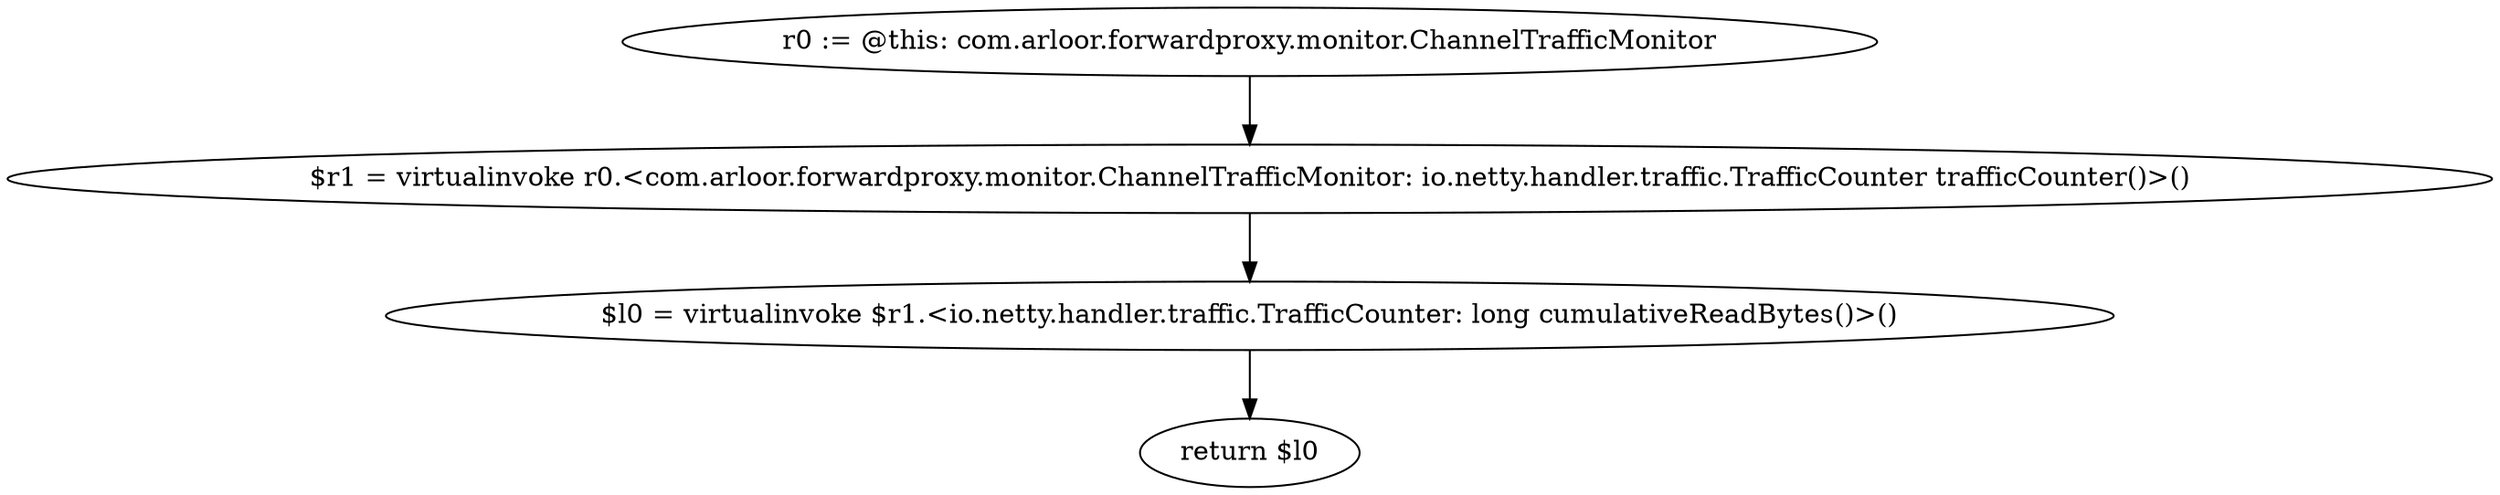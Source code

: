 digraph "unitGraph" {
    "r0 := @this: com.arloor.forwardproxy.monitor.ChannelTrafficMonitor"
    "$r1 = virtualinvoke r0.<com.arloor.forwardproxy.monitor.ChannelTrafficMonitor: io.netty.handler.traffic.TrafficCounter trafficCounter()>()"
    "$l0 = virtualinvoke $r1.<io.netty.handler.traffic.TrafficCounter: long cumulativeReadBytes()>()"
    "return $l0"
    "r0 := @this: com.arloor.forwardproxy.monitor.ChannelTrafficMonitor"->"$r1 = virtualinvoke r0.<com.arloor.forwardproxy.monitor.ChannelTrafficMonitor: io.netty.handler.traffic.TrafficCounter trafficCounter()>()";
    "$r1 = virtualinvoke r0.<com.arloor.forwardproxy.monitor.ChannelTrafficMonitor: io.netty.handler.traffic.TrafficCounter trafficCounter()>()"->"$l0 = virtualinvoke $r1.<io.netty.handler.traffic.TrafficCounter: long cumulativeReadBytes()>()";
    "$l0 = virtualinvoke $r1.<io.netty.handler.traffic.TrafficCounter: long cumulativeReadBytes()>()"->"return $l0";
}
